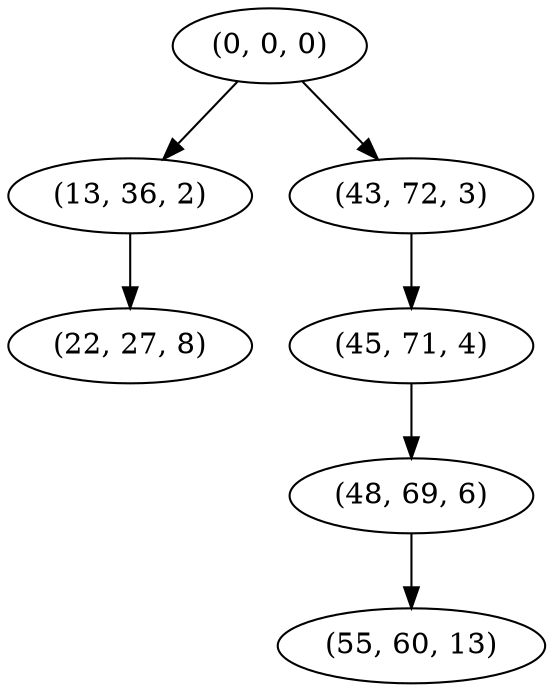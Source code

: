 digraph tree {
    "(0, 0, 0)";
    "(13, 36, 2)";
    "(22, 27, 8)";
    "(43, 72, 3)";
    "(45, 71, 4)";
    "(48, 69, 6)";
    "(55, 60, 13)";
    "(0, 0, 0)" -> "(13, 36, 2)";
    "(0, 0, 0)" -> "(43, 72, 3)";
    "(13, 36, 2)" -> "(22, 27, 8)";
    "(43, 72, 3)" -> "(45, 71, 4)";
    "(45, 71, 4)" -> "(48, 69, 6)";
    "(48, 69, 6)" -> "(55, 60, 13)";
}
